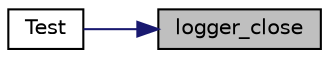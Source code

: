 digraph "logger_close"
{
 // LATEX_PDF_SIZE
  edge [fontname="Helvetica",fontsize="10",labelfontname="Helvetica",labelfontsize="10"];
  node [fontname="Helvetica",fontsize="10",shape=record];
  rankdir="RL";
  Node1 [label="logger_close",height=0.2,width=0.4,color="black", fillcolor="grey75", style="filled", fontcolor="black",tooltip="Close the logger system properly."];
  Node1 -> Node2 [dir="back",color="midnightblue",fontsize="10",style="solid",fontname="Helvetica"];
  Node2 [label="Test",height=0.2,width=0.4,color="black", fillcolor="white", style="filled",URL="$logger__test_8c.html#aff463e212b73e43a8f52498ce0ad9df6",tooltip=" "];
}
